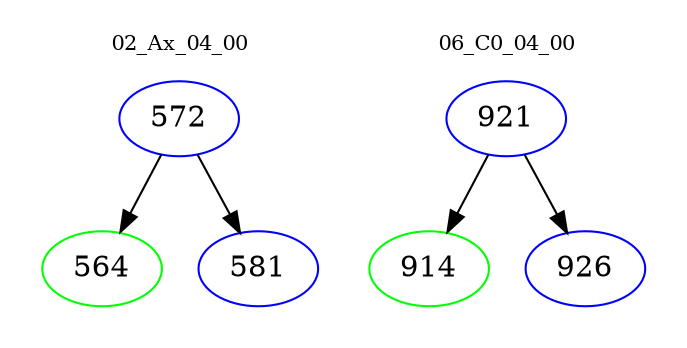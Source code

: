 digraph{
subgraph cluster_0 {
color = white
label = "02_Ax_04_00";
fontsize=10;
T0_572 [label="572", color="blue"]
T0_572 -> T0_564 [color="black"]
T0_564 [label="564", color="green"]
T0_572 -> T0_581 [color="black"]
T0_581 [label="581", color="blue"]
}
subgraph cluster_1 {
color = white
label = "06_C0_04_00";
fontsize=10;
T1_921 [label="921", color="blue"]
T1_921 -> T1_914 [color="black"]
T1_914 [label="914", color="green"]
T1_921 -> T1_926 [color="black"]
T1_926 [label="926", color="blue"]
}
}
